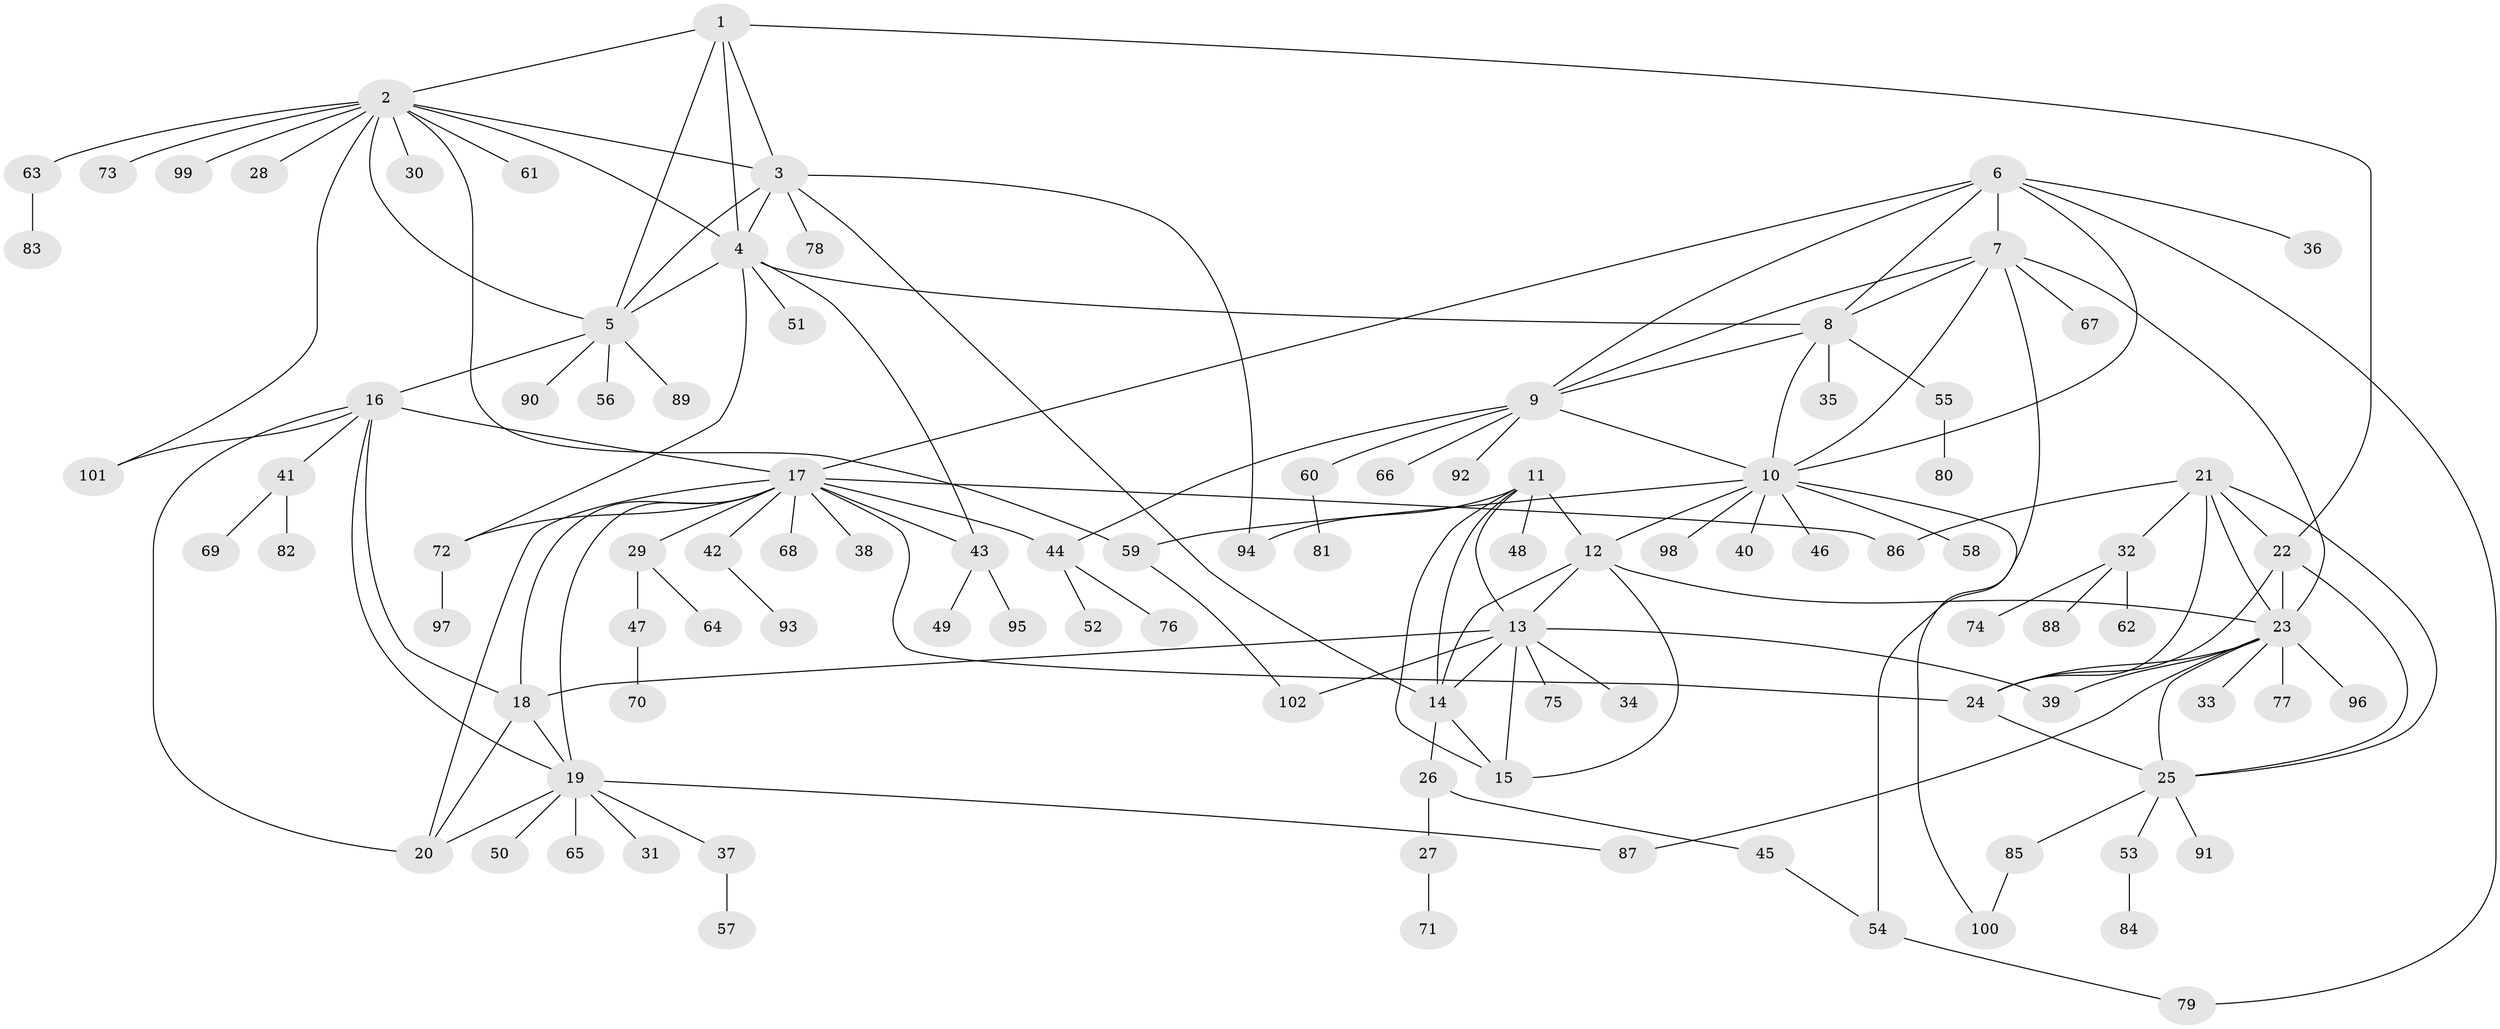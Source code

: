 // coarse degree distribution, {8: 0.014084507042253521, 10: 0.028169014084507043, 5: 0.028169014084507043, 6: 0.07042253521126761, 7: 0.04225352112676056, 4: 0.028169014084507043, 17: 0.014084507042253521, 3: 0.11267605633802817, 9: 0.014084507042253521, 1: 0.5211267605633803, 2: 0.1267605633802817}
// Generated by graph-tools (version 1.1) at 2025/52/02/27/25 19:52:15]
// undirected, 102 vertices, 150 edges
graph export_dot {
graph [start="1"]
  node [color=gray90,style=filled];
  1;
  2;
  3;
  4;
  5;
  6;
  7;
  8;
  9;
  10;
  11;
  12;
  13;
  14;
  15;
  16;
  17;
  18;
  19;
  20;
  21;
  22;
  23;
  24;
  25;
  26;
  27;
  28;
  29;
  30;
  31;
  32;
  33;
  34;
  35;
  36;
  37;
  38;
  39;
  40;
  41;
  42;
  43;
  44;
  45;
  46;
  47;
  48;
  49;
  50;
  51;
  52;
  53;
  54;
  55;
  56;
  57;
  58;
  59;
  60;
  61;
  62;
  63;
  64;
  65;
  66;
  67;
  68;
  69;
  70;
  71;
  72;
  73;
  74;
  75;
  76;
  77;
  78;
  79;
  80;
  81;
  82;
  83;
  84;
  85;
  86;
  87;
  88;
  89;
  90;
  91;
  92;
  93;
  94;
  95;
  96;
  97;
  98;
  99;
  100;
  101;
  102;
  1 -- 2;
  1 -- 3;
  1 -- 4;
  1 -- 5;
  1 -- 22;
  2 -- 3;
  2 -- 4;
  2 -- 5;
  2 -- 28;
  2 -- 30;
  2 -- 59;
  2 -- 61;
  2 -- 63;
  2 -- 73;
  2 -- 99;
  2 -- 101;
  3 -- 4;
  3 -- 5;
  3 -- 14;
  3 -- 78;
  3 -- 94;
  4 -- 5;
  4 -- 8;
  4 -- 43;
  4 -- 51;
  4 -- 72;
  5 -- 16;
  5 -- 56;
  5 -- 89;
  5 -- 90;
  6 -- 7;
  6 -- 8;
  6 -- 9;
  6 -- 10;
  6 -- 17;
  6 -- 36;
  6 -- 79;
  7 -- 8;
  7 -- 9;
  7 -- 10;
  7 -- 23;
  7 -- 54;
  7 -- 67;
  8 -- 9;
  8 -- 10;
  8 -- 35;
  8 -- 55;
  9 -- 10;
  9 -- 44;
  9 -- 60;
  9 -- 66;
  9 -- 92;
  10 -- 12;
  10 -- 40;
  10 -- 46;
  10 -- 58;
  10 -- 59;
  10 -- 98;
  10 -- 100;
  11 -- 12;
  11 -- 13;
  11 -- 14;
  11 -- 15;
  11 -- 48;
  11 -- 94;
  12 -- 13;
  12 -- 14;
  12 -- 15;
  12 -- 23;
  13 -- 14;
  13 -- 15;
  13 -- 18;
  13 -- 34;
  13 -- 39;
  13 -- 75;
  13 -- 102;
  14 -- 15;
  14 -- 26;
  16 -- 17;
  16 -- 18;
  16 -- 19;
  16 -- 20;
  16 -- 41;
  16 -- 101;
  17 -- 18;
  17 -- 19;
  17 -- 20;
  17 -- 24;
  17 -- 29;
  17 -- 38;
  17 -- 42;
  17 -- 43;
  17 -- 44;
  17 -- 68;
  17 -- 72;
  17 -- 86;
  18 -- 19;
  18 -- 20;
  19 -- 20;
  19 -- 31;
  19 -- 37;
  19 -- 50;
  19 -- 65;
  19 -- 87;
  21 -- 22;
  21 -- 23;
  21 -- 24;
  21 -- 25;
  21 -- 32;
  21 -- 86;
  22 -- 23;
  22 -- 24;
  22 -- 25;
  23 -- 24;
  23 -- 25;
  23 -- 33;
  23 -- 39;
  23 -- 77;
  23 -- 87;
  23 -- 96;
  24 -- 25;
  25 -- 53;
  25 -- 85;
  25 -- 91;
  26 -- 27;
  26 -- 45;
  27 -- 71;
  29 -- 47;
  29 -- 64;
  32 -- 62;
  32 -- 74;
  32 -- 88;
  37 -- 57;
  41 -- 69;
  41 -- 82;
  42 -- 93;
  43 -- 49;
  43 -- 95;
  44 -- 52;
  44 -- 76;
  45 -- 54;
  47 -- 70;
  53 -- 84;
  54 -- 79;
  55 -- 80;
  59 -- 102;
  60 -- 81;
  63 -- 83;
  72 -- 97;
  85 -- 100;
}
